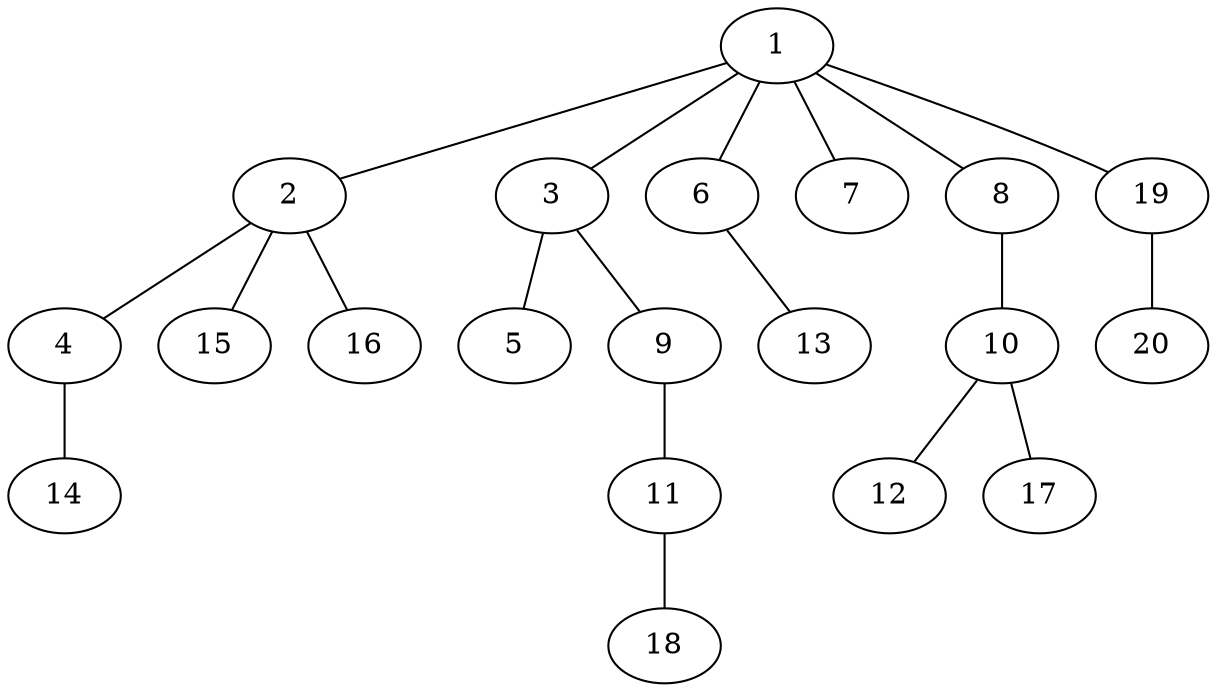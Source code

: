 graph graphname {1--2
1--3
1--6
1--7
1--8
1--19
2--4
2--15
2--16
3--5
3--9
4--14
6--13
8--10
9--11
10--12
10--17
11--18
19--20
}